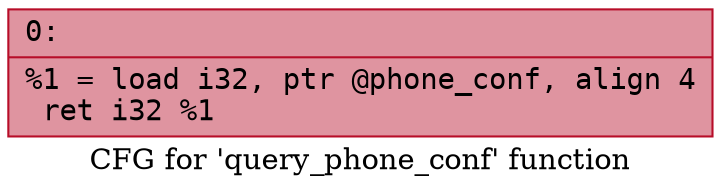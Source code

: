 digraph "CFG for 'query_phone_conf' function" {
	label="CFG for 'query_phone_conf' function";

	Node0x6000031fab70 [shape=record,color="#b70d28ff", style=filled, fillcolor="#b70d2870" fontname="Courier",label="{0:\l|  %1 = load i32, ptr @phone_conf, align 4\l  ret i32 %1\l}"];
}

